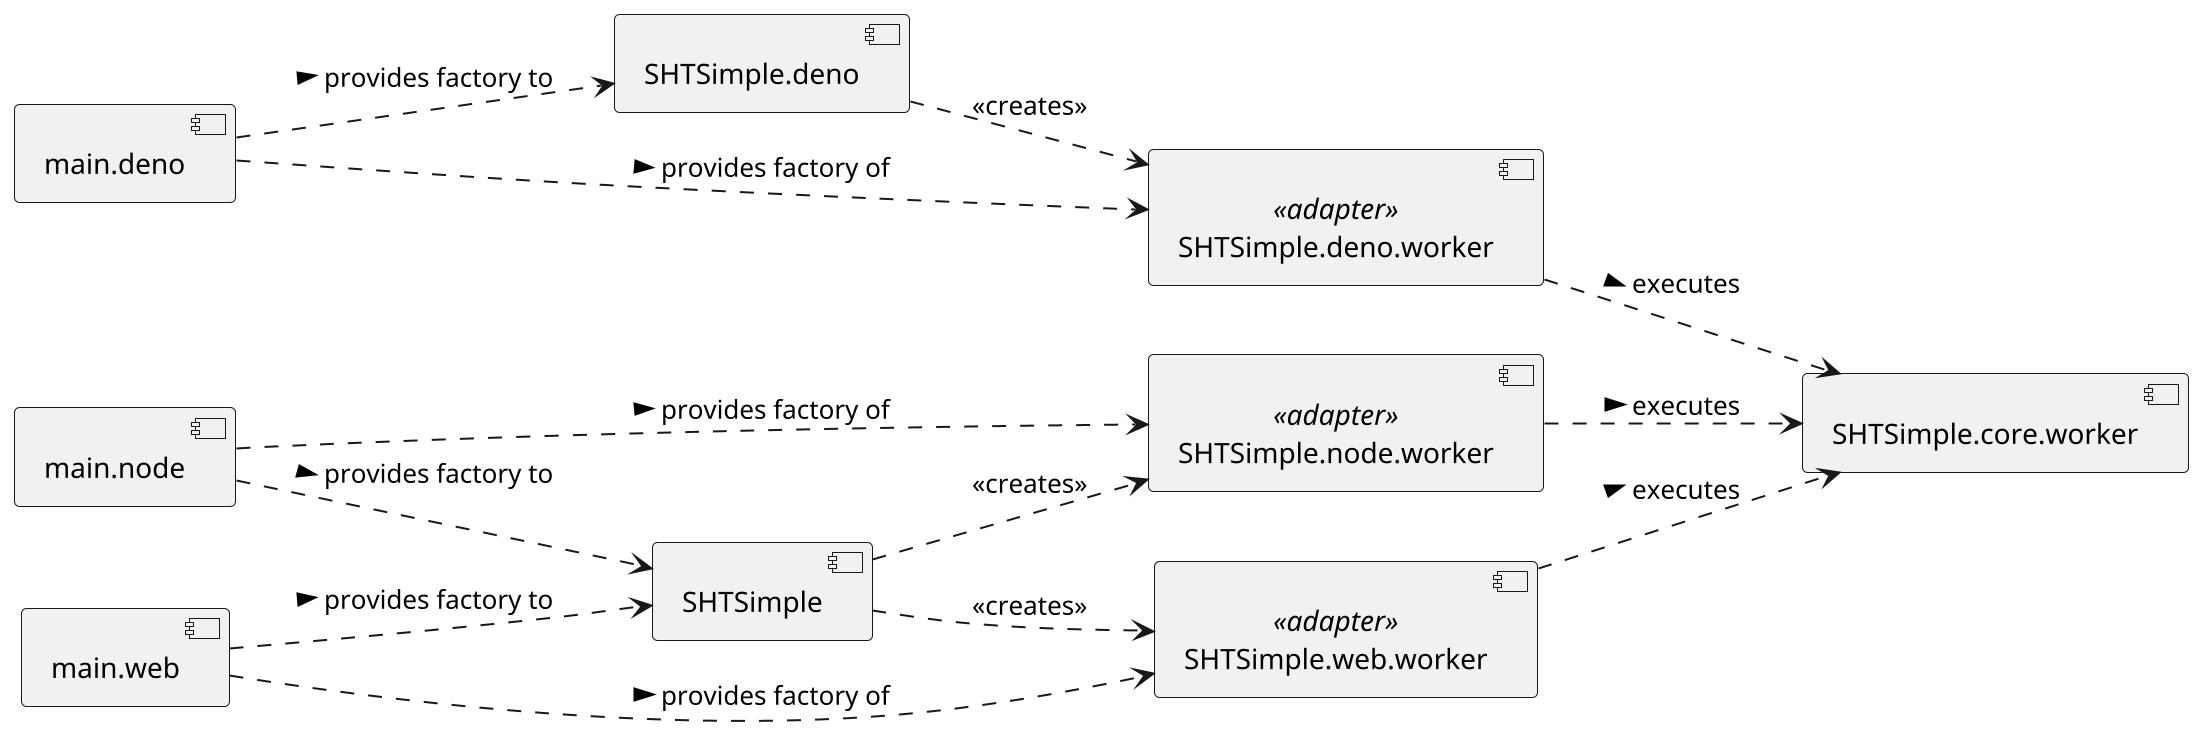 @startuml workers
'skinparam linetype ortho
left to right direction
scale 2

component main.deno
component main.web
component main.node

component SHTSimple.deno
component SHTSimple

component SHTSimple.deno.worker <<adapter>>
component SHTSimple.node.worker <<adapter>>
component SHTSimple.web.worker <<adapter>>

component SHTSimple.core.worker


main.deno ..> SHTSimple.deno.worker : > provides factory of
main.deno ..> SHTSimple.deno : > provides factory to
SHTSimple.deno ..> SHTSimple.deno.worker : <<creates>>

main.node ..> SHTSimple.node.worker : > provides factory of
main.node ..> SHTSimple : > provides factory to
SHTSimple ..> SHTSimple.node.worker : <<creates>>

main.web ..> SHTSimple.web.worker : > provides factory of
main.web ..> SHTSimple : > provides factory to
SHTSimple ..> SHTSimple.web.worker : <<creates>>

SHTSimple.web.worker ..> SHTSimple.core.worker : executes >
SHTSimple.node.worker ..> SHTSimple.core.worker : executes >
SHTSimple.deno.worker ..> SHTSimple.core.worker : executes >

@enduml
